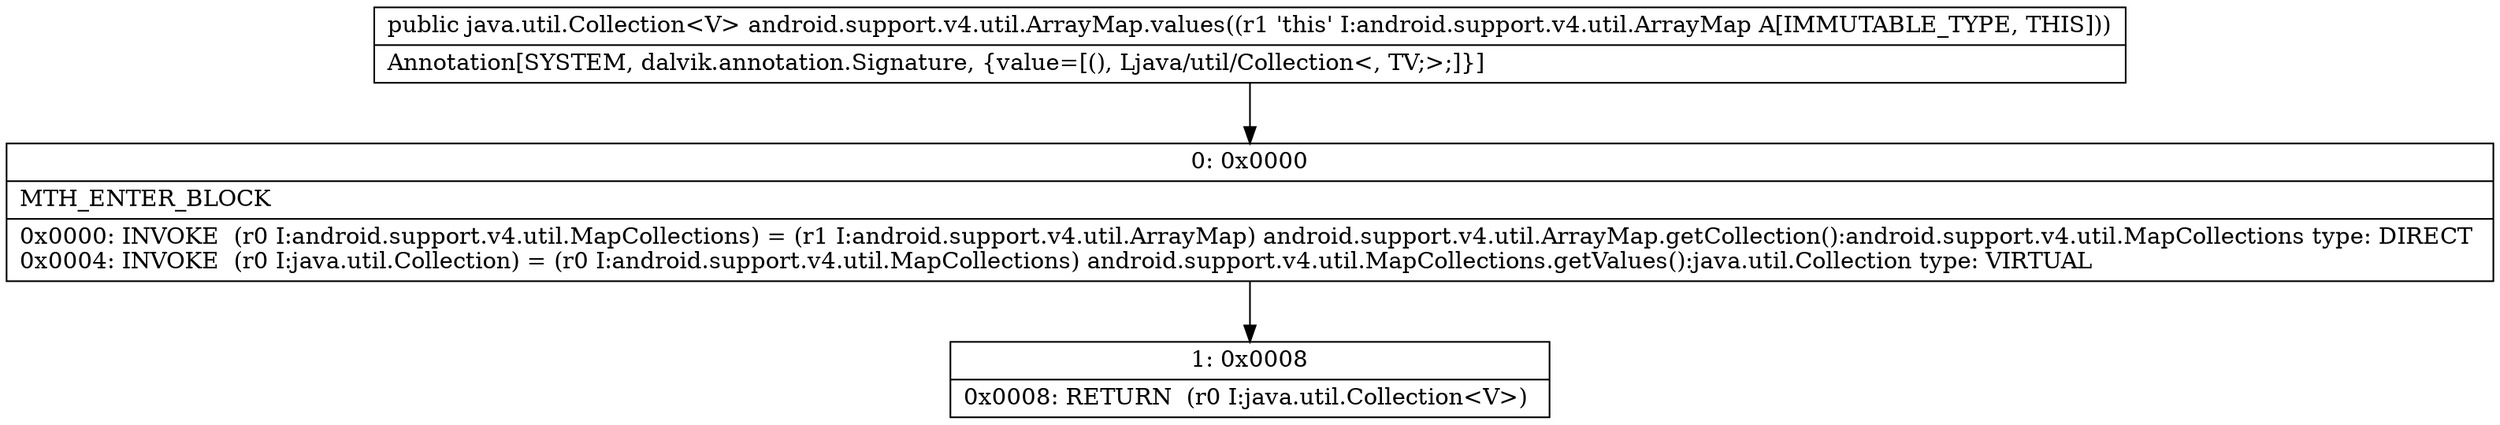 digraph "CFG forandroid.support.v4.util.ArrayMap.values()Ljava\/util\/Collection;" {
Node_0 [shape=record,label="{0\:\ 0x0000|MTH_ENTER_BLOCK\l|0x0000: INVOKE  (r0 I:android.support.v4.util.MapCollections) = (r1 I:android.support.v4.util.ArrayMap) android.support.v4.util.ArrayMap.getCollection():android.support.v4.util.MapCollections type: DIRECT \l0x0004: INVOKE  (r0 I:java.util.Collection) = (r0 I:android.support.v4.util.MapCollections) android.support.v4.util.MapCollections.getValues():java.util.Collection type: VIRTUAL \l}"];
Node_1 [shape=record,label="{1\:\ 0x0008|0x0008: RETURN  (r0 I:java.util.Collection\<V\>) \l}"];
MethodNode[shape=record,label="{public java.util.Collection\<V\> android.support.v4.util.ArrayMap.values((r1 'this' I:android.support.v4.util.ArrayMap A[IMMUTABLE_TYPE, THIS]))  | Annotation[SYSTEM, dalvik.annotation.Signature, \{value=[(), Ljava\/util\/Collection\<, TV;\>;]\}]\l}"];
MethodNode -> Node_0;
Node_0 -> Node_1;
}

